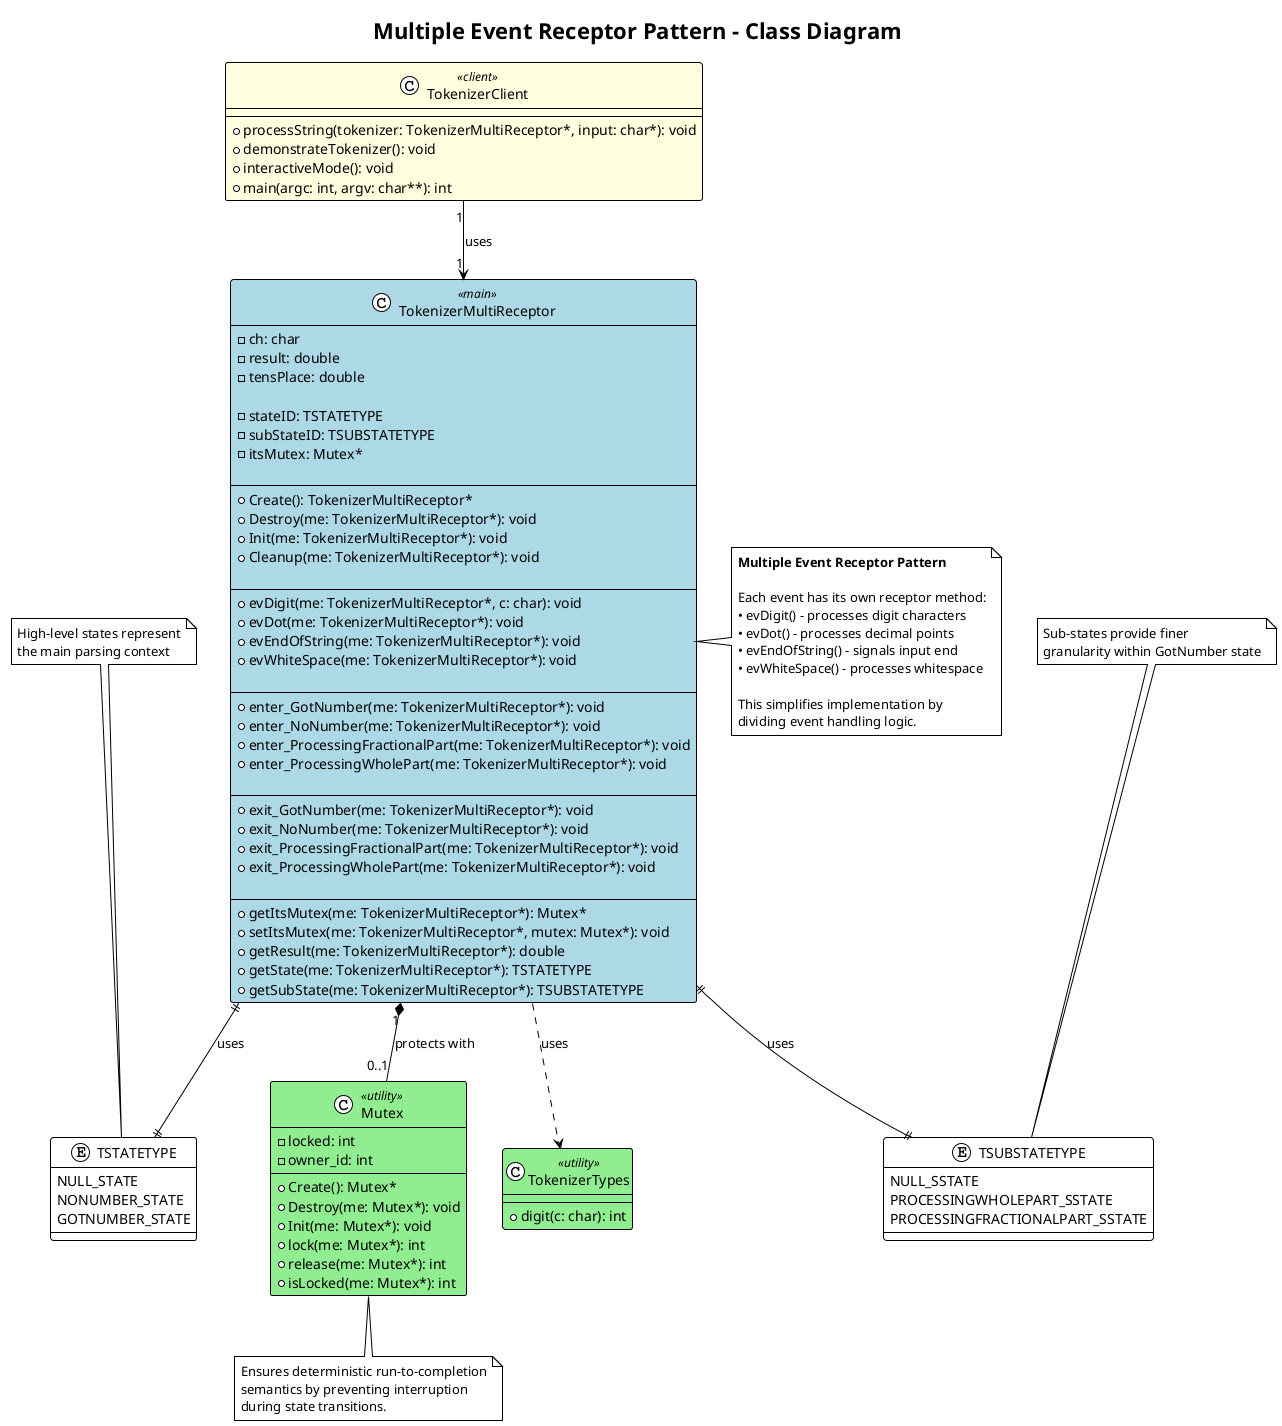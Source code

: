 @startuml MultipleReceptorPattern_ClassDiagram

!theme plain
title Multiple Event Receptor Pattern - Class Diagram

' Define the color scheme
skinparam class {
    BackgroundColor<<main>> LightBlue
    BackgroundColor<<utility>> LightGreen
    BackgroundColor<<client>> LightYellow
    BorderColor Black
    ArrowColor Black
}

' Enumerations
enum TSTATETYPE {
    NULL_STATE
    NONUMBER_STATE
    GOTNUMBER_STATE
}

enum TSUBSTATETYPE {
    NULL_SSTATE
    PROCESSINGWHOLEPART_SSTATE
    PROCESSINGFRACTIONALPART_SSTATE
}

' Mutex class for thread safety
class Mutex <<utility>> {
    - locked: int
    - owner_id: int
    --
    + Create(): Mutex*
    + Destroy(me: Mutex*): void
    + Init(me: Mutex*): void
    + lock(me: Mutex*): int
    + release(me: Mutex*): int
    + isLocked(me: Mutex*): int
}

' Main TokenizerMultiReceptor class
class TokenizerMultiReceptor <<main>> {
    ' Business Logic Attributes
    - ch: char
    - result: double
    - tensPlace: double
    
    ' State Management Attributes
    - stateID: TSTATETYPE
    - subStateID: TSUBSTATETYPE
    - itsMutex: Mutex*
    
    --
    ' Constructors/Destructors
    + Create(): TokenizerMultiReceptor*
    + Destroy(me: TokenizerMultiReceptor*): void
    + Init(me: TokenizerMultiReceptor*): void
    + Cleanup(me: TokenizerMultiReceptor*): void
    
    --
    ' Event Receptors (Multiple Receptor Pattern Core)
    + evDigit(me: TokenizerMultiReceptor*, c: char): void
    + evDot(me: TokenizerMultiReceptor*): void
    + evEndOfString(me: TokenizerMultiReceptor*): void
    + evWhiteSpace(me: TokenizerMultiReceptor*): void
    
    --
    ' State Entry Actions
    + enter_GotNumber(me: TokenizerMultiReceptor*): void
    + enter_NoNumber(me: TokenizerMultiReceptor*): void
    + enter_ProcessingFractionalPart(me: TokenizerMultiReceptor*): void
    + enter_ProcessingWholePart(me: TokenizerMultiReceptor*): void
    
    --
    ' State Exit Actions
    + exit_GotNumber(me: TokenizerMultiReceptor*): void
    + exit_NoNumber(me: TokenizerMultiReceptor*): void
    + exit_ProcessingFractionalPart(me: TokenizerMultiReceptor*): void
    + exit_ProcessingWholePart(me: TokenizerMultiReceptor*): void
    
    --
    ' Accessors
    + getItsMutex(me: TokenizerMultiReceptor*): Mutex*
    + setItsMutex(me: TokenizerMultiReceptor*, mutex: Mutex*): void
    + getResult(me: TokenizerMultiReceptor*): double
    + getState(me: TokenizerMultiReceptor*): TSTATETYPE
    + getSubState(me: TokenizerMultiReceptor*): TSUBSTATETYPE
}

' Client class
class TokenizerClient <<client>> {
    + processString(tokenizer: TokenizerMultiReceptor*, input: char*): void
    + demonstrateTokenizer(): void
    + interactiveMode(): void
    + main(argc: int, argv: char**): int
}

' Utility functions
class TokenizerTypes <<utility>> {
    + digit(c: char): int
}

' Relationships
TokenizerMultiReceptor ||--|| TSTATETYPE : uses
TokenizerMultiReceptor ||--|| TSUBSTATETYPE : uses
TokenizerMultiReceptor "1" *-- "0..1" Mutex : protects with
TokenizerClient "1" --> "1" TokenizerMultiReceptor : uses
TokenizerMultiReceptor ..> TokenizerTypes : uses

' Notes
note right of TokenizerMultiReceptor
  <b>Multiple Event Receptor Pattern</b>
  
  Each event has its own receptor method:
  • evDigit() - processes digit characters
  • evDot() - processes decimal points  
  • evEndOfString() - signals input end
  • evWhiteSpace() - processes whitespace
  
  This simplifies implementation by
  dividing event handling logic.
end note

note bottom of Mutex
  Ensures deterministic run-to-completion
  semantics by preventing interruption
  during state transitions.
end note

note top of TSTATETYPE
  High-level states represent
  the main parsing context
end note

note top of TSUBSTATETYPE
  Sub-states provide finer
  granularity within GotNumber state
end note

@enduml
